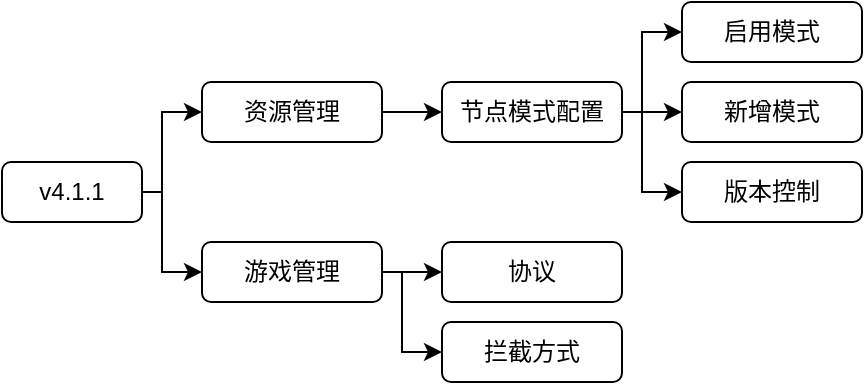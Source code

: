 <mxfile version="14.6.6" type="github">
  <diagram id="H9GklrxbADEHMJYvMhnR" name="Page-1">
    <mxGraphModel dx="1422" dy="762" grid="1" gridSize="10" guides="1" tooltips="1" connect="1" arrows="1" fold="1" page="1" pageScale="1" pageWidth="827" pageHeight="1169" math="0" shadow="0">
      <root>
        <mxCell id="0" />
        <mxCell id="1" parent="0" />
        <mxCell id="JVD4vT71xOzBzeEMeKkR-3" value="" style="edgeStyle=orthogonalEdgeStyle;rounded=0;orthogonalLoop=1;jettySize=auto;html=1;" parent="1" source="JVD4vT71xOzBzeEMeKkR-1" target="JVD4vT71xOzBzeEMeKkR-2" edge="1">
          <mxGeometry relative="1" as="geometry" />
        </mxCell>
        <mxCell id="JVD4vT71xOzBzeEMeKkR-1" value="资源管理" style="rounded=1;whiteSpace=wrap;html=1;" parent="1" vertex="1">
          <mxGeometry x="140" y="220" width="90" height="30" as="geometry" />
        </mxCell>
        <mxCell id="JVD4vT71xOzBzeEMeKkR-2" value="节点模式配置" style="rounded=1;whiteSpace=wrap;html=1;" parent="1" vertex="1">
          <mxGeometry x="260" y="220" width="90" height="30" as="geometry" />
        </mxCell>
        <mxCell id="JVD4vT71xOzBzeEMeKkR-16" style="edgeStyle=orthogonalEdgeStyle;rounded=0;orthogonalLoop=1;jettySize=auto;html=1;exitX=1;exitY=0.5;exitDx=0;exitDy=0;entryX=0;entryY=0.5;entryDx=0;entryDy=0;" parent="1" target="JVD4vT71xOzBzeEMeKkR-12" edge="1">
          <mxGeometry relative="1" as="geometry">
            <mxPoint x="350" y="235" as="sourcePoint" />
          </mxGeometry>
        </mxCell>
        <mxCell id="JVD4vT71xOzBzeEMeKkR-17" style="edgeStyle=orthogonalEdgeStyle;rounded=0;orthogonalLoop=1;jettySize=auto;html=1;exitX=1;exitY=0.5;exitDx=0;exitDy=0;entryX=0;entryY=0.5;entryDx=0;entryDy=0;" parent="1" target="JVD4vT71xOzBzeEMeKkR-11" edge="1">
          <mxGeometry relative="1" as="geometry">
            <Array as="points">
              <mxPoint x="360" y="235" />
              <mxPoint x="360" y="195" />
            </Array>
            <mxPoint x="350" y="235" as="sourcePoint" />
          </mxGeometry>
        </mxCell>
        <mxCell id="JVD4vT71xOzBzeEMeKkR-18" style="edgeStyle=orthogonalEdgeStyle;rounded=0;orthogonalLoop=1;jettySize=auto;html=1;exitX=1;exitY=0.5;exitDx=0;exitDy=0;entryX=0;entryY=0.5;entryDx=0;entryDy=0;" parent="1" target="JVD4vT71xOzBzeEMeKkR-13" edge="1">
          <mxGeometry relative="1" as="geometry">
            <Array as="points">
              <mxPoint x="360" y="235" />
              <mxPoint x="360" y="275" />
            </Array>
            <mxPoint x="350" y="235" as="sourcePoint" />
          </mxGeometry>
        </mxCell>
        <mxCell id="JVD4vT71xOzBzeEMeKkR-11" value="启用模式" style="rounded=1;whiteSpace=wrap;html=1;" parent="1" vertex="1">
          <mxGeometry x="380" y="180" width="90" height="30" as="geometry" />
        </mxCell>
        <mxCell id="JVD4vT71xOzBzeEMeKkR-12" value="新增模式" style="rounded=1;whiteSpace=wrap;html=1;" parent="1" vertex="1">
          <mxGeometry x="380" y="220" width="90" height="30" as="geometry" />
        </mxCell>
        <mxCell id="JVD4vT71xOzBzeEMeKkR-13" value="版本控制" style="rounded=1;whiteSpace=wrap;html=1;" parent="1" vertex="1">
          <mxGeometry x="380" y="260" width="90" height="30" as="geometry" />
        </mxCell>
        <mxCell id="JVD4vT71xOzBzeEMeKkR-22" style="edgeStyle=orthogonalEdgeStyle;rounded=0;orthogonalLoop=1;jettySize=auto;html=1;exitX=1;exitY=0.5;exitDx=0;exitDy=0;entryX=0;entryY=0.5;entryDx=0;entryDy=0;" parent="1" source="JVD4vT71xOzBzeEMeKkR-19" target="JVD4vT71xOzBzeEMeKkR-20" edge="1">
          <mxGeometry relative="1" as="geometry" />
        </mxCell>
        <mxCell id="JVD4vT71xOzBzeEMeKkR-23" style="edgeStyle=orthogonalEdgeStyle;rounded=0;orthogonalLoop=1;jettySize=auto;html=1;exitX=1;exitY=0.5;exitDx=0;exitDy=0;entryX=0;entryY=0.5;entryDx=0;entryDy=0;" parent="1" source="JVD4vT71xOzBzeEMeKkR-19" target="JVD4vT71xOzBzeEMeKkR-21" edge="1">
          <mxGeometry relative="1" as="geometry">
            <Array as="points">
              <mxPoint x="240" y="315" />
              <mxPoint x="240" y="355" />
            </Array>
          </mxGeometry>
        </mxCell>
        <mxCell id="JVD4vT71xOzBzeEMeKkR-19" value="游戏管理" style="rounded=1;whiteSpace=wrap;html=1;" parent="1" vertex="1">
          <mxGeometry x="140" y="300" width="90" height="30" as="geometry" />
        </mxCell>
        <mxCell id="JVD4vT71xOzBzeEMeKkR-20" value="协议" style="rounded=1;whiteSpace=wrap;html=1;" parent="1" vertex="1">
          <mxGeometry x="260" y="300" width="90" height="30" as="geometry" />
        </mxCell>
        <mxCell id="JVD4vT71xOzBzeEMeKkR-21" value="拦截方式" style="rounded=1;whiteSpace=wrap;html=1;" parent="1" vertex="1">
          <mxGeometry x="260" y="340" width="90" height="30" as="geometry" />
        </mxCell>
        <mxCell id="JVD4vT71xOzBzeEMeKkR-25" style="edgeStyle=orthogonalEdgeStyle;rounded=0;orthogonalLoop=1;jettySize=auto;html=1;exitX=1;exitY=0.5;exitDx=0;exitDy=0;entryX=0;entryY=0.5;entryDx=0;entryDy=0;" parent="1" source="JVD4vT71xOzBzeEMeKkR-24" target="JVD4vT71xOzBzeEMeKkR-1" edge="1">
          <mxGeometry relative="1" as="geometry">
            <Array as="points">
              <mxPoint x="120" y="275" />
              <mxPoint x="120" y="235" />
            </Array>
          </mxGeometry>
        </mxCell>
        <mxCell id="JVD4vT71xOzBzeEMeKkR-26" style="edgeStyle=orthogonalEdgeStyle;rounded=0;orthogonalLoop=1;jettySize=auto;html=1;exitX=1;exitY=0.5;exitDx=0;exitDy=0;entryX=0;entryY=0.5;entryDx=0;entryDy=0;" parent="1" source="JVD4vT71xOzBzeEMeKkR-24" target="JVD4vT71xOzBzeEMeKkR-19" edge="1">
          <mxGeometry relative="1" as="geometry">
            <Array as="points">
              <mxPoint x="120" y="275" />
              <mxPoint x="120" y="315" />
            </Array>
          </mxGeometry>
        </mxCell>
        <mxCell id="JVD4vT71xOzBzeEMeKkR-24" value="v4.1.1" style="rounded=1;whiteSpace=wrap;html=1;" parent="1" vertex="1">
          <mxGeometry x="40" y="260" width="70" height="30" as="geometry" />
        </mxCell>
      </root>
    </mxGraphModel>
  </diagram>
</mxfile>
